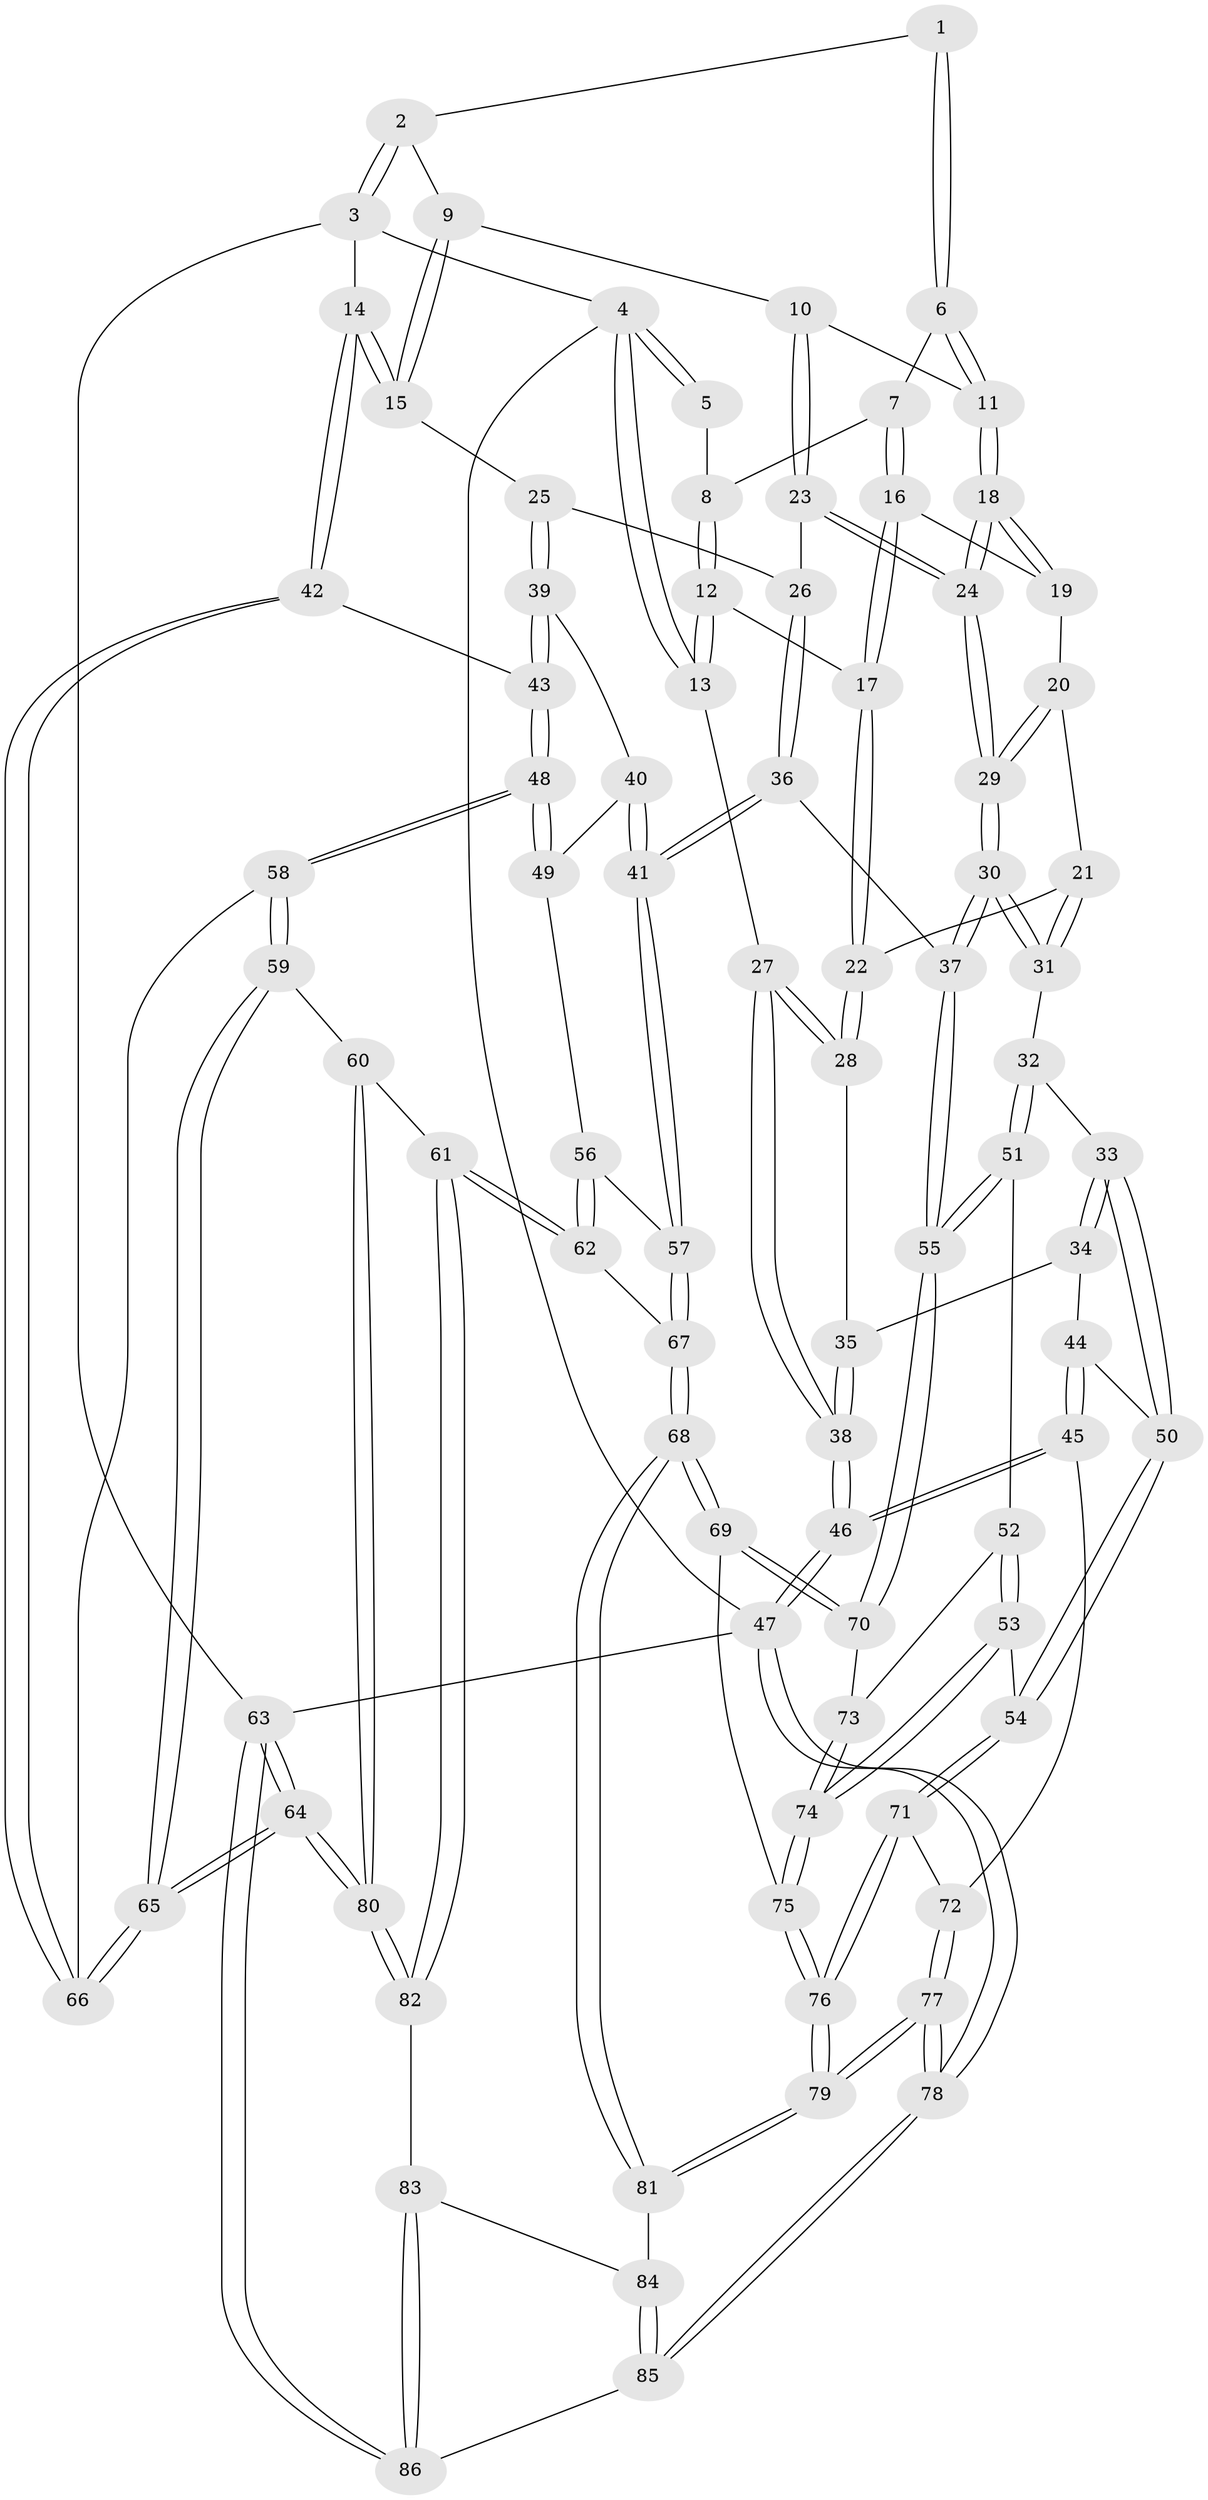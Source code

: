 // Generated by graph-tools (version 1.1) at 2025/38/03/09/25 02:38:26]
// undirected, 86 vertices, 212 edges
graph export_dot {
graph [start="1"]
  node [color=gray90,style=filled];
  1 [pos="+0.5810111455865701+0"];
  2 [pos="+0.9383329723950292+0"];
  3 [pos="+1+0"];
  4 [pos="+0+0"];
  5 [pos="+0.2241525970762313+0"];
  6 [pos="+0.568429267085343+0.02659210667628553"];
  7 [pos="+0.4357057988689078+0.08473320977297624"];
  8 [pos="+0.24924970263196716+0"];
  9 [pos="+0.7618526016848641+0.04156729614880716"];
  10 [pos="+0.6950519289950977+0.1308755876315119"];
  11 [pos="+0.6429674516007327+0.131061203668726"];
  12 [pos="+0.20733381071806595+0.10731776818590387"];
  13 [pos="+0+0.021194851567286368"];
  14 [pos="+1+0.18805318435409116"];
  15 [pos="+0.9632047692115501+0.2483130334371624"];
  16 [pos="+0.4398550947842636+0.12377288479716253"];
  17 [pos="+0.20294450772888756+0.16146658791246674"];
  18 [pos="+0.54220361814765+0.22075804061474313"];
  19 [pos="+0.4433494697550509+0.13620115113362338"];
  20 [pos="+0.34226299941236116+0.2342484270115461"];
  21 [pos="+0.2990268110813932+0.23657661145243433"];
  22 [pos="+0.19902062683721425+0.18321703980932136"];
  23 [pos="+0.7631657645548189+0.22851217574009888"];
  24 [pos="+0.531579316103694+0.31455549465052696"];
  25 [pos="+0.8683551485162199+0.2851229041187405"];
  26 [pos="+0.7904009975735875+0.25664070796386873"];
  27 [pos="+0+0.10576425314538898"];
  28 [pos="+0.1708322674040194+0.20729883995080733"];
  29 [pos="+0.5221338698905208+0.35368759569624153"];
  30 [pos="+0.5225540204701628+0.35767605153219023"];
  31 [pos="+0.324370192266919+0.3995316982414702"];
  32 [pos="+0.3109702243143382+0.4133407085073727"];
  33 [pos="+0.3008707765824291+0.4154548503865184"];
  34 [pos="+0.1585925876950113+0.35027710982529353"];
  35 [pos="+0.15044356992262084+0.2753443806832734"];
  36 [pos="+0.5851615244559548+0.4153922416108195"];
  37 [pos="+0.5478155023657448+0.3961969756416663"];
  38 [pos="+0+0.37667452034430937"];
  39 [pos="+0.8488516326360125+0.34983748866568776"];
  40 [pos="+0.7734494224018144+0.421804178754725"];
  41 [pos="+0.5897183462517895+0.4203620800573277"];
  42 [pos="+1+0.25654289588903145"];
  43 [pos="+0.8983336027685668+0.5052056038020216"];
  44 [pos="+0.12105118250149856+0.4168784299399271"];
  45 [pos="+0.01164140870882659+0.49799301437401783"];
  46 [pos="+0+0.507680382483628"];
  47 [pos="+0+1"];
  48 [pos="+0.8919115777381104+0.5452397748520507"];
  49 [pos="+0.7810792956797519+0.48049115814075816"];
  50 [pos="+0.23046530689574163+0.504878164254533"];
  51 [pos="+0.3594839146681308+0.5113808254767953"];
  52 [pos="+0.3591508379005608+0.5122728319476971"];
  53 [pos="+0.33004892288494453+0.5612434656580807"];
  54 [pos="+0.2274285243445631+0.5432879504298258"];
  55 [pos="+0.47134236795213674+0.4964674175564533"];
  56 [pos="+0.758747379445918+0.5029896034215933"];
  57 [pos="+0.6021085553736515+0.45048809763803155"];
  58 [pos="+0.8943853400495426+0.5573516576483885"];
  59 [pos="+0.8943887572124648+0.5573806340907245"];
  60 [pos="+0.8826617014292992+0.5878341970036876"];
  61 [pos="+0.7953501430756452+0.6806556880471398"];
  62 [pos="+0.7211690597179435+0.6495566571705141"];
  63 [pos="+1+1"];
  64 [pos="+1+0.8777557361303533"];
  65 [pos="+1+0.5495591003368049"];
  66 [pos="+1+0.3397316442434348"];
  67 [pos="+0.6497228322068931+0.6386354763298582"];
  68 [pos="+0.5310907743181946+0.7215988407635661"];
  69 [pos="+0.4790002490337656+0.6439370755701247"];
  70 [pos="+0.46458378859084226+0.5748544095261476"];
  71 [pos="+0.19137235371653913+0.5861990617867335"];
  72 [pos="+0.08566106668232264+0.5478470252313121"];
  73 [pos="+0.4087393803379348+0.5685441720282272"];
  74 [pos="+0.3441693990090161+0.6059309020832498"];
  75 [pos="+0.3442884679913839+0.6070360677180362"];
  76 [pos="+0.23737170703730742+0.8011221403156954"];
  77 [pos="+0.11998763633190278+1"];
  78 [pos="+0.062244605826333455+1"];
  79 [pos="+0.2281889037879576+0.9250251551225922"];
  80 [pos="+1+0.8711435024141752"];
  81 [pos="+0.5048136192006495+0.7828281051298495"];
  82 [pos="+0.8435361956095135+0.8062552281046371"];
  83 [pos="+0.7745099865270558+0.8983498030974596"];
  84 [pos="+0.6037112809729657+0.8640348485500744"];
  85 [pos="+0.5619653358066945+1"];
  86 [pos="+0.7913060776326261+1"];
  1 -- 2;
  1 -- 6;
  1 -- 6;
  2 -- 3;
  2 -- 3;
  2 -- 9;
  3 -- 4;
  3 -- 14;
  3 -- 63;
  4 -- 5;
  4 -- 5;
  4 -- 13;
  4 -- 13;
  4 -- 47;
  5 -- 8;
  6 -- 7;
  6 -- 11;
  6 -- 11;
  7 -- 8;
  7 -- 16;
  7 -- 16;
  8 -- 12;
  8 -- 12;
  9 -- 10;
  9 -- 15;
  9 -- 15;
  10 -- 11;
  10 -- 23;
  10 -- 23;
  11 -- 18;
  11 -- 18;
  12 -- 13;
  12 -- 13;
  12 -- 17;
  13 -- 27;
  14 -- 15;
  14 -- 15;
  14 -- 42;
  14 -- 42;
  15 -- 25;
  16 -- 17;
  16 -- 17;
  16 -- 19;
  17 -- 22;
  17 -- 22;
  18 -- 19;
  18 -- 19;
  18 -- 24;
  18 -- 24;
  19 -- 20;
  20 -- 21;
  20 -- 29;
  20 -- 29;
  21 -- 22;
  21 -- 31;
  21 -- 31;
  22 -- 28;
  22 -- 28;
  23 -- 24;
  23 -- 24;
  23 -- 26;
  24 -- 29;
  24 -- 29;
  25 -- 26;
  25 -- 39;
  25 -- 39;
  26 -- 36;
  26 -- 36;
  27 -- 28;
  27 -- 28;
  27 -- 38;
  27 -- 38;
  28 -- 35;
  29 -- 30;
  29 -- 30;
  30 -- 31;
  30 -- 31;
  30 -- 37;
  30 -- 37;
  31 -- 32;
  32 -- 33;
  32 -- 51;
  32 -- 51;
  33 -- 34;
  33 -- 34;
  33 -- 50;
  33 -- 50;
  34 -- 35;
  34 -- 44;
  35 -- 38;
  35 -- 38;
  36 -- 37;
  36 -- 41;
  36 -- 41;
  37 -- 55;
  37 -- 55;
  38 -- 46;
  38 -- 46;
  39 -- 40;
  39 -- 43;
  39 -- 43;
  40 -- 41;
  40 -- 41;
  40 -- 49;
  41 -- 57;
  41 -- 57;
  42 -- 43;
  42 -- 66;
  42 -- 66;
  43 -- 48;
  43 -- 48;
  44 -- 45;
  44 -- 45;
  44 -- 50;
  45 -- 46;
  45 -- 46;
  45 -- 72;
  46 -- 47;
  46 -- 47;
  47 -- 78;
  47 -- 78;
  47 -- 63;
  48 -- 49;
  48 -- 49;
  48 -- 58;
  48 -- 58;
  49 -- 56;
  50 -- 54;
  50 -- 54;
  51 -- 52;
  51 -- 55;
  51 -- 55;
  52 -- 53;
  52 -- 53;
  52 -- 73;
  53 -- 54;
  53 -- 74;
  53 -- 74;
  54 -- 71;
  54 -- 71;
  55 -- 70;
  55 -- 70;
  56 -- 57;
  56 -- 62;
  56 -- 62;
  57 -- 67;
  57 -- 67;
  58 -- 59;
  58 -- 59;
  58 -- 66;
  59 -- 60;
  59 -- 65;
  59 -- 65;
  60 -- 61;
  60 -- 80;
  60 -- 80;
  61 -- 62;
  61 -- 62;
  61 -- 82;
  61 -- 82;
  62 -- 67;
  63 -- 64;
  63 -- 64;
  63 -- 86;
  63 -- 86;
  64 -- 65;
  64 -- 65;
  64 -- 80;
  64 -- 80;
  65 -- 66;
  65 -- 66;
  67 -- 68;
  67 -- 68;
  68 -- 69;
  68 -- 69;
  68 -- 81;
  68 -- 81;
  69 -- 70;
  69 -- 70;
  69 -- 75;
  70 -- 73;
  71 -- 72;
  71 -- 76;
  71 -- 76;
  72 -- 77;
  72 -- 77;
  73 -- 74;
  73 -- 74;
  74 -- 75;
  74 -- 75;
  75 -- 76;
  75 -- 76;
  76 -- 79;
  76 -- 79;
  77 -- 78;
  77 -- 78;
  77 -- 79;
  77 -- 79;
  78 -- 85;
  78 -- 85;
  79 -- 81;
  79 -- 81;
  80 -- 82;
  80 -- 82;
  81 -- 84;
  82 -- 83;
  83 -- 84;
  83 -- 86;
  83 -- 86;
  84 -- 85;
  84 -- 85;
  85 -- 86;
}
